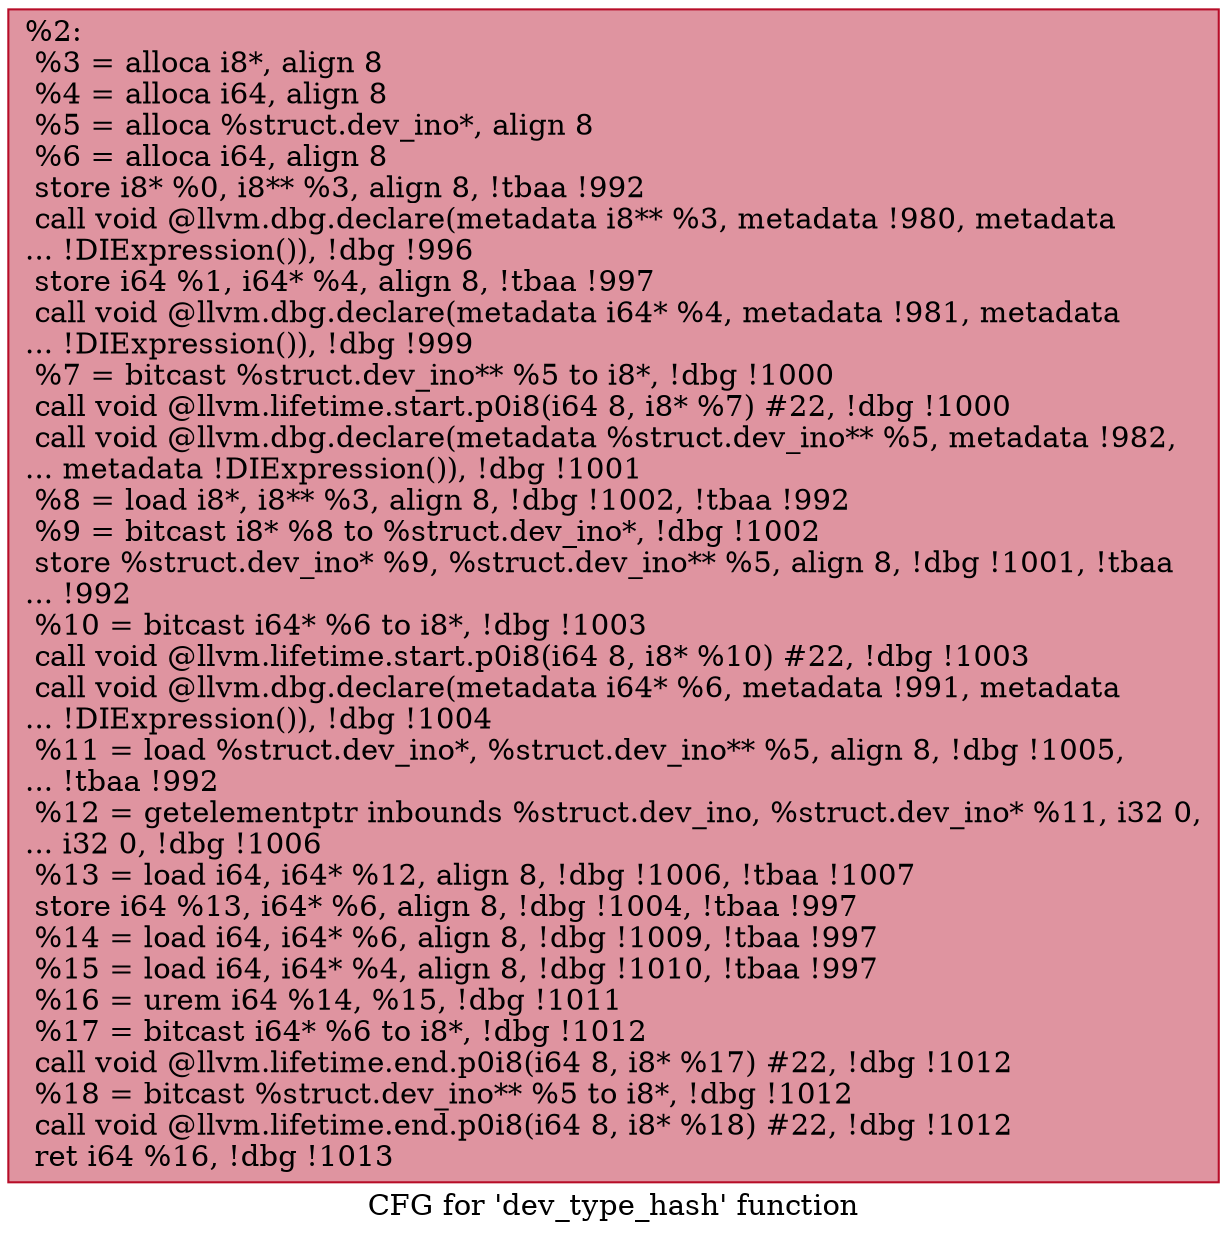 digraph "CFG for 'dev_type_hash' function" {
	label="CFG for 'dev_type_hash' function";

	Node0x24782e0 [shape=record,color="#b70d28ff", style=filled, fillcolor="#b70d2870",label="{%2:\l  %3 = alloca i8*, align 8\l  %4 = alloca i64, align 8\l  %5 = alloca %struct.dev_ino*, align 8\l  %6 = alloca i64, align 8\l  store i8* %0, i8** %3, align 8, !tbaa !992\l  call void @llvm.dbg.declare(metadata i8** %3, metadata !980, metadata\l... !DIExpression()), !dbg !996\l  store i64 %1, i64* %4, align 8, !tbaa !997\l  call void @llvm.dbg.declare(metadata i64* %4, metadata !981, metadata\l... !DIExpression()), !dbg !999\l  %7 = bitcast %struct.dev_ino** %5 to i8*, !dbg !1000\l  call void @llvm.lifetime.start.p0i8(i64 8, i8* %7) #22, !dbg !1000\l  call void @llvm.dbg.declare(metadata %struct.dev_ino** %5, metadata !982,\l... metadata !DIExpression()), !dbg !1001\l  %8 = load i8*, i8** %3, align 8, !dbg !1002, !tbaa !992\l  %9 = bitcast i8* %8 to %struct.dev_ino*, !dbg !1002\l  store %struct.dev_ino* %9, %struct.dev_ino** %5, align 8, !dbg !1001, !tbaa\l... !992\l  %10 = bitcast i64* %6 to i8*, !dbg !1003\l  call void @llvm.lifetime.start.p0i8(i64 8, i8* %10) #22, !dbg !1003\l  call void @llvm.dbg.declare(metadata i64* %6, metadata !991, metadata\l... !DIExpression()), !dbg !1004\l  %11 = load %struct.dev_ino*, %struct.dev_ino** %5, align 8, !dbg !1005,\l... !tbaa !992\l  %12 = getelementptr inbounds %struct.dev_ino, %struct.dev_ino* %11, i32 0,\l... i32 0, !dbg !1006\l  %13 = load i64, i64* %12, align 8, !dbg !1006, !tbaa !1007\l  store i64 %13, i64* %6, align 8, !dbg !1004, !tbaa !997\l  %14 = load i64, i64* %6, align 8, !dbg !1009, !tbaa !997\l  %15 = load i64, i64* %4, align 8, !dbg !1010, !tbaa !997\l  %16 = urem i64 %14, %15, !dbg !1011\l  %17 = bitcast i64* %6 to i8*, !dbg !1012\l  call void @llvm.lifetime.end.p0i8(i64 8, i8* %17) #22, !dbg !1012\l  %18 = bitcast %struct.dev_ino** %5 to i8*, !dbg !1012\l  call void @llvm.lifetime.end.p0i8(i64 8, i8* %18) #22, !dbg !1012\l  ret i64 %16, !dbg !1013\l}"];
}
